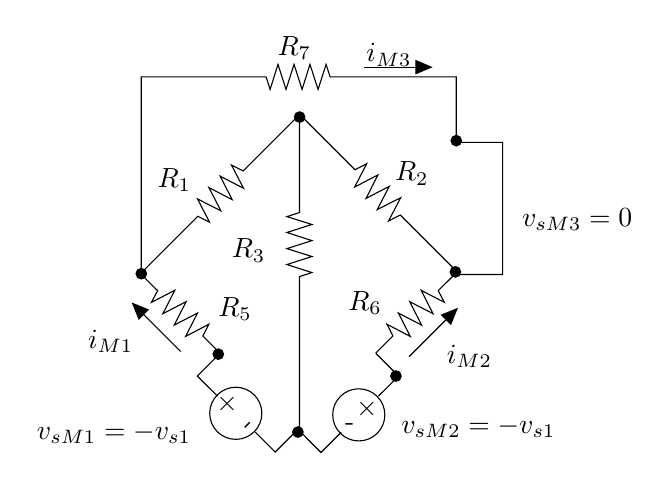 \begin{tikzpicture}[y=-1cm]
\sf
\draw[black] (1.991,3.996) -- (2.209,4.211) -- (2.131,4.36) -- (2.427,4.207) -- (2.276,4.504) -- (2.571,4.351) -- (2.42,4.649) -- (2.716,4.496) -- (2.564,4.793) -- (2.86,4.638) -- (2.784,4.787) -- (3.002,5.004);
\draw[black] (5.991,3.996) -- (5.773,4.211) -- (5.851,4.36) -- (5.556,4.207) -- (5.707,4.504) -- (5.411,4.351) -- (5.562,4.649) -- (5.267,4.496) -- (5.418,4.793) -- (5.122,4.638) -- (5.198,4.787) -- (4.98,5.004);
\draw[black] (4.011,5.996) -- (4.011,4.033) -- (4.169,3.982) -- (3.851,3.88) -- (4.169,3.778) -- (3.851,3.678) -- (4.169,3.576) -- (3.851,3.473) -- (4.169,3.371) -- (3.851,3.271) -- (4.011,3.22) -- (4.011,1.996);
\draw[black] (1.991,3.996) -- (2.72,3.267) -- (2.869,3.342) -- (2.716,3.047) -- (3.013,3.198) -- (2.86,2.902) -- (3.156,3.056) -- (3.004,2.758) -- (3.3,2.911) -- (3.147,2.616) -- (3.296,2.691) -- (4.002,1.984);
\draw[black] (6.02,3.98) -- (5.291,3.251) -- (5.142,3.327) -- (5.296,3.031) -- (4.998,3.182) -- (5.151,2.887) -- (4.856,3.04) -- (5.007,2.742) -- (4.711,2.896) -- (4.864,2.6) -- (4.716,2.676) -- (4.009,1.969);
\draw[black] (5.991,4.007) -- (6.591,4.007) -- (6.591,2.329) -- (6.002,2.329) -- (6.002,1.496) -- (4.4,1.496) -- (4.349,1.338) -- (4.247,1.656) -- (4.144,1.338) -- (4.044,1.656) -- (3.942,1.338) -- (3.84,1.656) -- (3.738,1.338) -- (3.638,1.656) -- (3.587,1.496) -- (2.002,1.496) -- (2.002,3.984);
\draw[black] (3.202,5.769) circle (0.331cm);
\path (3.153,5.718) node[text=black,anchor=base,rotate=45.0] {+};
\path (3.411,5.971) node[text=black,anchor=base,rotate=45.0] {-};
\draw[black] (3.002,5.007) -- (2.713,5.296) -- (2.969,5.551);
\draw[black] (3.991,5.973) -- (3.702,6.262) -- (3.447,6.007);
\draw[black] (4.764,5.789) circle (0.331cm);
\filldraw[black] (2.002,3.996) circle (0.067cm);
\filldraw[black] (4.013,2.007) circle (0.067cm);
\filldraw[black] (3.991,6.007) circle (0.067cm);
\filldraw[black] (2.98,5.018) circle (0.067cm);
\filldraw[black] (5.236,5.296) circle (0.067cm);
\filldraw[black] (5.991,3.973) circle (0.067cm);
\filldraw[black] (6.002,2.307) circle (0.067cm);
\draw[black] (4.98,5.007) -- (5.269,5.296) -- (5.013,5.551);
\draw[black] (3.996,5.978) -- (4.284,6.267) -- (4.54,6.011);
\draw[arrows=-triangle 45,black] (5.402,5.051) -- (6.024,4.429);
\draw[arrows=-triangle 45,black] (2.502,4.984) -- (1.88,4.362);
\draw[arrows=-triangle 45,black] (4.824,1.373) -- (5.702,1.373);
\path (4.929,5.773) node[text=black,anchor=base,rotate=45.0] {+};
\path (6.713,3.396) node[text=black,anchor=base west] {$v_{sM3}=0$};
\path (5.758,5.14) node[text=black,anchor=base west] {$i_{M2}$};
\path (5.147,1.307) node[text=black,anchor=base] {$i_{M3}$};
\path (2.024,4.94) node[text=black,anchor=base east] {$i_{M1}$};
\path (2.758,6.096) node[text=black,anchor=base east] {$v_{sM1}=-v_{s1}$};
\path (5.18,6.029) node[text=black,anchor=base west] {$v_{sM2}=-v_{s1}$};
\path (2.758,2.896) node[text=black,anchor=base east] {$R_1$};
\path (3.702,3.796) node[text=black,anchor=base east] {$R_3$};
\path (5.102,2.818) node[text=black,anchor=base west] {$R_2$};
\path (5.18,4.462) node[text=black,anchor=base east] {$R_6$};
\path (3.947,1.229) node[text=black,anchor=base] {$R_7$};
\path (2.858,4.54) node[text=black,anchor=base west] {$R_5$};
\path (4.649,5.982) node[text=black,anchor=base] {-};

\end{tikzpicture}%

%% Configure (x)emacs for this file ...
%% Local Variables:
%% mode: latex
%% End:
